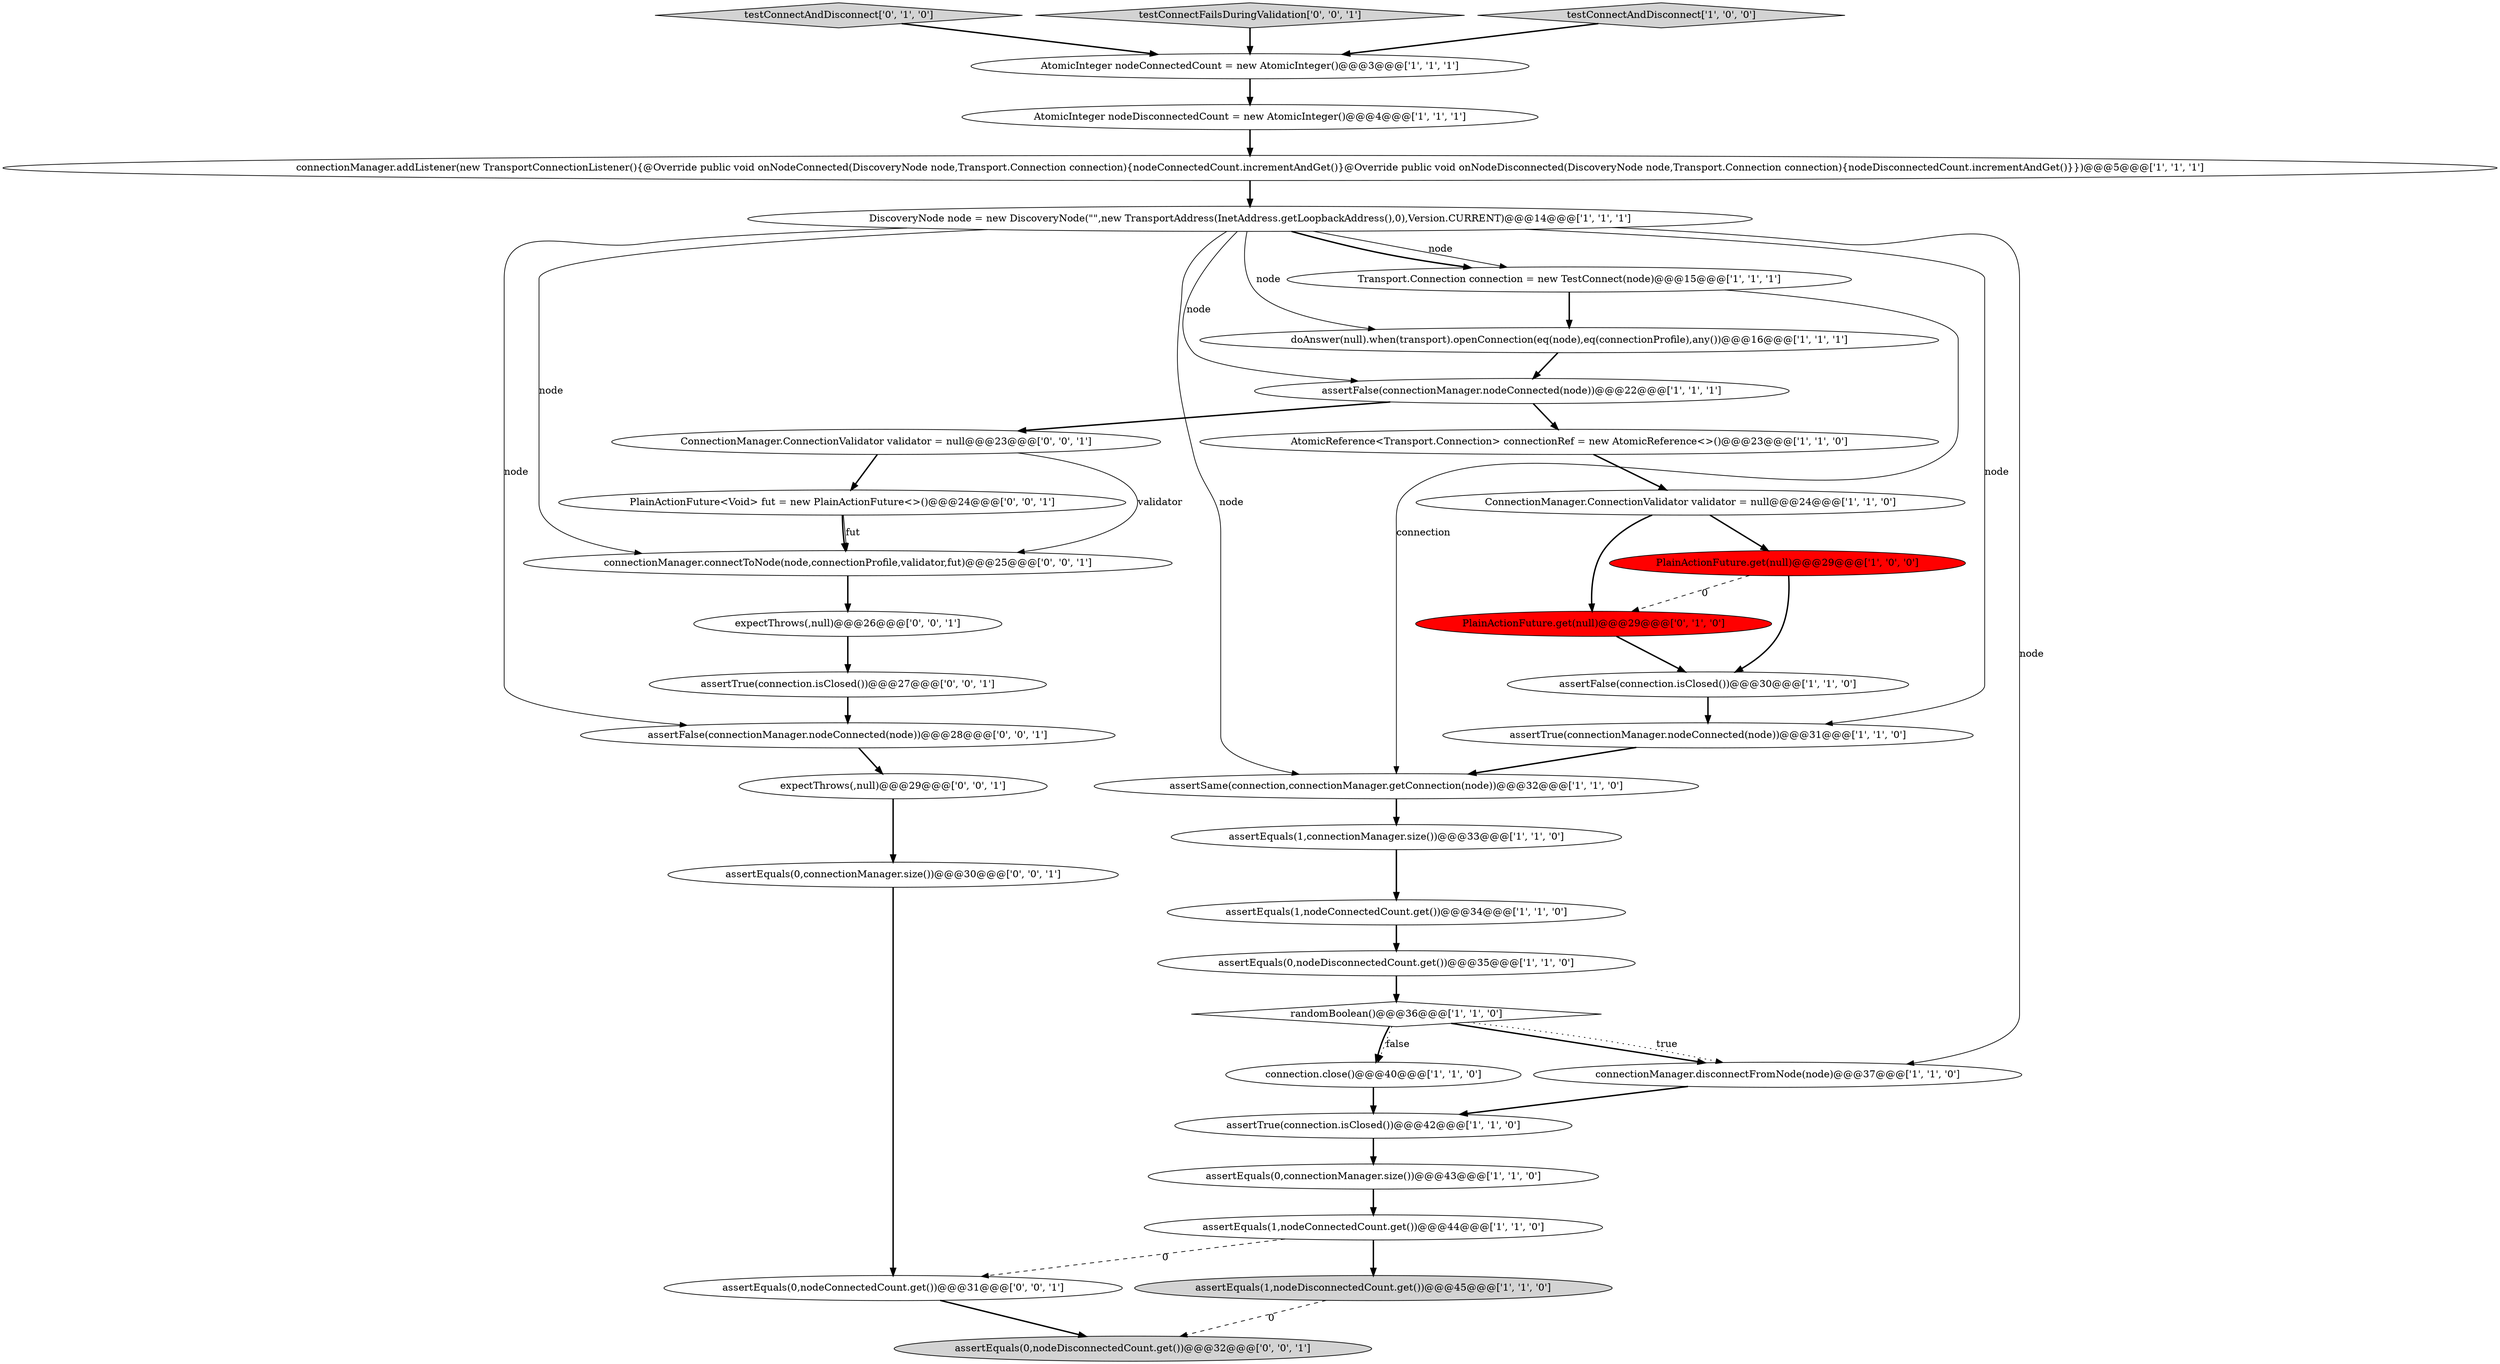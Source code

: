 digraph {
21 [style = filled, label = "assertFalse(connection.isClosed())@@@30@@@['1', '1', '0']", fillcolor = white, shape = ellipse image = "AAA0AAABBB1BBB"];
9 [style = filled, label = "doAnswer(null).when(transport).openConnection(eq(node),eq(connectionProfile),any())@@@16@@@['1', '1', '1']", fillcolor = white, shape = ellipse image = "AAA0AAABBB1BBB"];
29 [style = filled, label = "assertEquals(0,connectionManager.size())@@@30@@@['0', '0', '1']", fillcolor = white, shape = ellipse image = "AAA0AAABBB3BBB"];
22 [style = filled, label = "assertFalse(connectionManager.nodeConnected(node))@@@22@@@['1', '1', '1']", fillcolor = white, shape = ellipse image = "AAA0AAABBB1BBB"];
30 [style = filled, label = "expectThrows(,null)@@@26@@@['0', '0', '1']", fillcolor = white, shape = ellipse image = "AAA0AAABBB3BBB"];
19 [style = filled, label = "connection.close()@@@40@@@['1', '1', '0']", fillcolor = white, shape = ellipse image = "AAA0AAABBB1BBB"];
11 [style = filled, label = "DiscoveryNode node = new DiscoveryNode(\"\",new TransportAddress(InetAddress.getLoopbackAddress(),0),Version.CURRENT)@@@14@@@['1', '1', '1']", fillcolor = white, shape = ellipse image = "AAA0AAABBB1BBB"];
8 [style = filled, label = "assertEquals(0,connectionManager.size())@@@43@@@['1', '1', '0']", fillcolor = white, shape = ellipse image = "AAA0AAABBB1BBB"];
25 [style = filled, label = "testConnectAndDisconnect['0', '1', '0']", fillcolor = lightgray, shape = diamond image = "AAA0AAABBB2BBB"];
10 [style = filled, label = "ConnectionManager.ConnectionValidator validator = null@@@24@@@['1', '1', '0']", fillcolor = white, shape = ellipse image = "AAA0AAABBB1BBB"];
16 [style = filled, label = "assertEquals(1,nodeConnectedCount.get())@@@44@@@['1', '1', '0']", fillcolor = white, shape = ellipse image = "AAA0AAABBB1BBB"];
2 [style = filled, label = "Transport.Connection connection = new TestConnect(node)@@@15@@@['1', '1', '1']", fillcolor = white, shape = ellipse image = "AAA0AAABBB1BBB"];
15 [style = filled, label = "assertTrue(connectionManager.nodeConnected(node))@@@31@@@['1', '1', '0']", fillcolor = white, shape = ellipse image = "AAA0AAABBB1BBB"];
32 [style = filled, label = "expectThrows(,null)@@@29@@@['0', '0', '1']", fillcolor = white, shape = ellipse image = "AAA0AAABBB3BBB"];
36 [style = filled, label = "assertEquals(0,nodeDisconnectedCount.get())@@@32@@@['0', '0', '1']", fillcolor = lightgray, shape = ellipse image = "AAA0AAABBB3BBB"];
20 [style = filled, label = "assertEquals(0,nodeDisconnectedCount.get())@@@35@@@['1', '1', '0']", fillcolor = white, shape = ellipse image = "AAA0AAABBB1BBB"];
35 [style = filled, label = "assertFalse(connectionManager.nodeConnected(node))@@@28@@@['0', '0', '1']", fillcolor = white, shape = ellipse image = "AAA0AAABBB3BBB"];
13 [style = filled, label = "connectionManager.addListener(new TransportConnectionListener(){@Override public void onNodeConnected(DiscoveryNode node,Transport.Connection connection){nodeConnectedCount.incrementAndGet()}@Override public void onNodeDisconnected(DiscoveryNode node,Transport.Connection connection){nodeDisconnectedCount.incrementAndGet()}})@@@5@@@['1', '1', '1']", fillcolor = white, shape = ellipse image = "AAA0AAABBB1BBB"];
3 [style = filled, label = "assertTrue(connection.isClosed())@@@42@@@['1', '1', '0']", fillcolor = white, shape = ellipse image = "AAA0AAABBB1BBB"];
17 [style = filled, label = "assertEquals(1,nodeConnectedCount.get())@@@34@@@['1', '1', '0']", fillcolor = white, shape = ellipse image = "AAA0AAABBB1BBB"];
27 [style = filled, label = "PlainActionFuture<Void> fut = new PlainActionFuture<>()@@@24@@@['0', '0', '1']", fillcolor = white, shape = ellipse image = "AAA0AAABBB3BBB"];
33 [style = filled, label = "ConnectionManager.ConnectionValidator validator = null@@@23@@@['0', '0', '1']", fillcolor = white, shape = ellipse image = "AAA0AAABBB3BBB"];
34 [style = filled, label = "assertEquals(0,nodeConnectedCount.get())@@@31@@@['0', '0', '1']", fillcolor = white, shape = ellipse image = "AAA0AAABBB3BBB"];
24 [style = filled, label = "PlainActionFuture.get(null)@@@29@@@['0', '1', '0']", fillcolor = red, shape = ellipse image = "AAA1AAABBB2BBB"];
12 [style = filled, label = "assertSame(connection,connectionManager.getConnection(node))@@@32@@@['1', '1', '0']", fillcolor = white, shape = ellipse image = "AAA0AAABBB1BBB"];
26 [style = filled, label = "assertTrue(connection.isClosed())@@@27@@@['0', '0', '1']", fillcolor = white, shape = ellipse image = "AAA0AAABBB3BBB"];
0 [style = filled, label = "PlainActionFuture.get(null)@@@29@@@['1', '0', '0']", fillcolor = red, shape = ellipse image = "AAA1AAABBB1BBB"];
14 [style = filled, label = "randomBoolean()@@@36@@@['1', '1', '0']", fillcolor = white, shape = diamond image = "AAA0AAABBB1BBB"];
1 [style = filled, label = "AtomicInteger nodeConnectedCount = new AtomicInteger()@@@3@@@['1', '1', '1']", fillcolor = white, shape = ellipse image = "AAA0AAABBB1BBB"];
31 [style = filled, label = "connectionManager.connectToNode(node,connectionProfile,validator,fut)@@@25@@@['0', '0', '1']", fillcolor = white, shape = ellipse image = "AAA0AAABBB3BBB"];
18 [style = filled, label = "assertEquals(1,nodeDisconnectedCount.get())@@@45@@@['1', '1', '0']", fillcolor = lightgray, shape = ellipse image = "AAA0AAABBB1BBB"];
23 [style = filled, label = "assertEquals(1,connectionManager.size())@@@33@@@['1', '1', '0']", fillcolor = white, shape = ellipse image = "AAA0AAABBB1BBB"];
7 [style = filled, label = "connectionManager.disconnectFromNode(node)@@@37@@@['1', '1', '0']", fillcolor = white, shape = ellipse image = "AAA0AAABBB1BBB"];
6 [style = filled, label = "AtomicReference<Transport.Connection> connectionRef = new AtomicReference<>()@@@23@@@['1', '1', '0']", fillcolor = white, shape = ellipse image = "AAA0AAABBB1BBB"];
28 [style = filled, label = "testConnectFailsDuringValidation['0', '0', '1']", fillcolor = lightgray, shape = diamond image = "AAA0AAABBB3BBB"];
5 [style = filled, label = "AtomicInteger nodeDisconnectedCount = new AtomicInteger()@@@4@@@['1', '1', '1']", fillcolor = white, shape = ellipse image = "AAA0AAABBB1BBB"];
4 [style = filled, label = "testConnectAndDisconnect['1', '0', '0']", fillcolor = lightgray, shape = diamond image = "AAA0AAABBB1BBB"];
1->5 [style = bold, label=""];
9->22 [style = bold, label=""];
8->16 [style = bold, label=""];
22->33 [style = bold, label=""];
16->18 [style = bold, label=""];
25->1 [style = bold, label=""];
10->24 [style = bold, label=""];
11->2 [style = solid, label="node"];
21->15 [style = bold, label=""];
11->9 [style = solid, label="node"];
30->26 [style = bold, label=""];
27->31 [style = solid, label="fut"];
27->31 [style = bold, label=""];
35->32 [style = bold, label=""];
14->19 [style = bold, label=""];
2->12 [style = solid, label="connection"];
20->14 [style = bold, label=""];
0->21 [style = bold, label=""];
28->1 [style = bold, label=""];
2->9 [style = bold, label=""];
29->34 [style = bold, label=""];
13->11 [style = bold, label=""];
33->27 [style = bold, label=""];
11->22 [style = solid, label="node"];
11->2 [style = bold, label=""];
7->3 [style = bold, label=""];
14->7 [style = bold, label=""];
32->29 [style = bold, label=""];
16->34 [style = dashed, label="0"];
11->35 [style = solid, label="node"];
24->21 [style = bold, label=""];
14->19 [style = dotted, label="false"];
11->15 [style = solid, label="node"];
18->36 [style = dashed, label="0"];
3->8 [style = bold, label=""];
6->10 [style = bold, label=""];
5->13 [style = bold, label=""];
10->0 [style = bold, label=""];
34->36 [style = bold, label=""];
31->30 [style = bold, label=""];
26->35 [style = bold, label=""];
14->7 [style = dotted, label="true"];
0->24 [style = dashed, label="0"];
11->7 [style = solid, label="node"];
23->17 [style = bold, label=""];
15->12 [style = bold, label=""];
12->23 [style = bold, label=""];
4->1 [style = bold, label=""];
11->12 [style = solid, label="node"];
19->3 [style = bold, label=""];
33->31 [style = solid, label="validator"];
22->6 [style = bold, label=""];
17->20 [style = bold, label=""];
11->31 [style = solid, label="node"];
}
